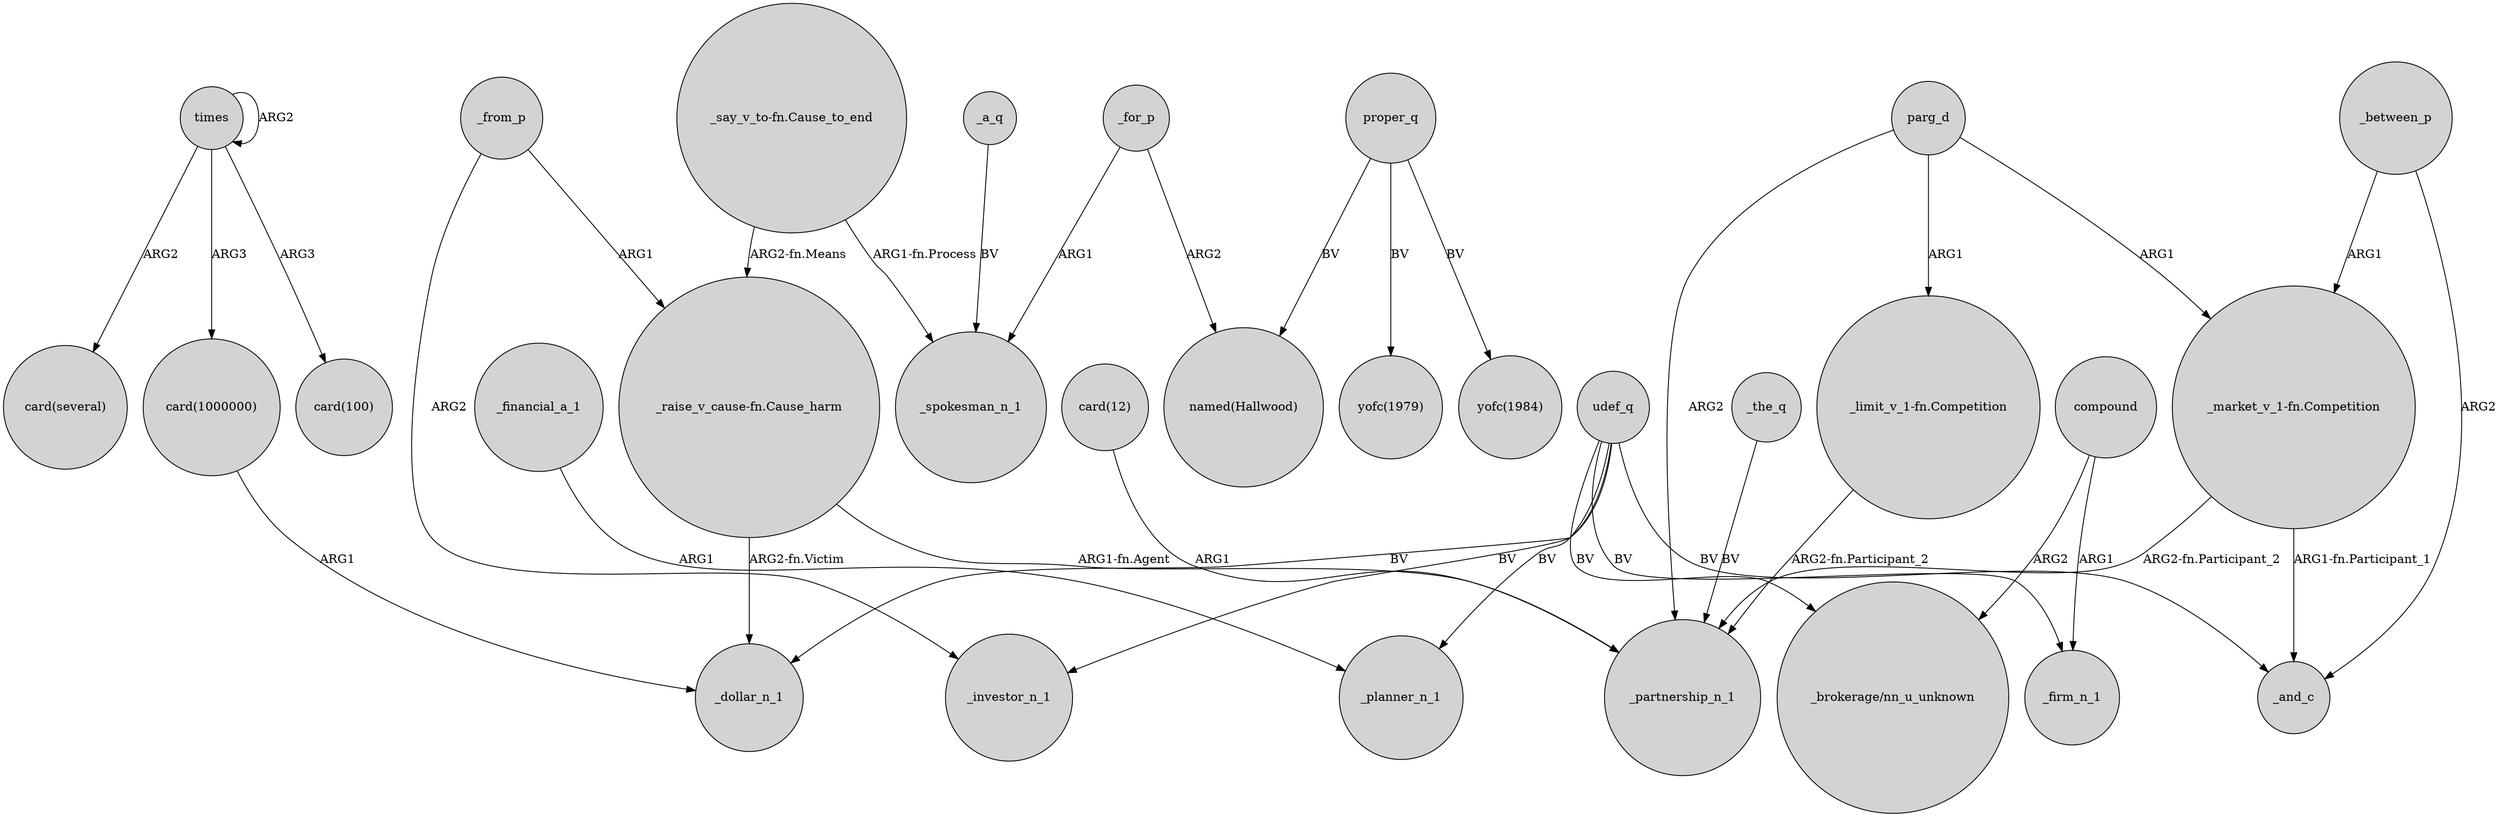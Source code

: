 digraph {
	node [shape=circle style=filled]
	times -> "card(several)" [label=ARG2]
	proper_q -> "yofc(1979)" [label=BV]
	parg_d -> _partnership_n_1 [label=ARG2]
	"_market_v_1-fn.Competition" -> _and_c [label="ARG1-fn.Participant_1"]
	"_market_v_1-fn.Competition" -> _partnership_n_1 [label="ARG2-fn.Participant_2"]
	times -> "card(1000000)" [label=ARG3]
	times -> times [label=ARG2]
	parg_d -> "_market_v_1-fn.Competition" [label=ARG1]
	udef_q -> _planner_n_1 [label=BV]
	_for_p -> _spokesman_n_1 [label=ARG1]
	compound -> "_brokerage/nn_u_unknown" [label=ARG2]
	_between_p -> "_market_v_1-fn.Competition" [label=ARG1]
	udef_q -> _and_c [label=BV]
	udef_q -> _firm_n_1 [label=BV]
	udef_q -> "_brokerage/nn_u_unknown" [label=BV]
	"card(12)" -> _partnership_n_1 [label=ARG1]
	"_say_v_to-fn.Cause_to_end" -> "_raise_v_cause-fn.Cause_harm" [label="ARG2-fn.Means"]
	"_limit_v_1-fn.Competition" -> _partnership_n_1 [label="ARG2-fn.Participant_2"]
	proper_q -> "named(Hallwood)" [label=BV]
	"_raise_v_cause-fn.Cause_harm" -> _dollar_n_1 [label="ARG2-fn.Victim"]
	udef_q -> _dollar_n_1 [label=BV]
	"card(1000000)" -> _dollar_n_1 [label=ARG1]
	_financial_a_1 -> _planner_n_1 [label=ARG1]
	_from_p -> "_raise_v_cause-fn.Cause_harm" [label=ARG1]
	"_say_v_to-fn.Cause_to_end" -> _spokesman_n_1 [label="ARG1-fn.Process"]
	parg_d -> "_limit_v_1-fn.Competition" [label=ARG1]
	compound -> _firm_n_1 [label=ARG1]
	_the_q -> _partnership_n_1 [label=BV]
	_between_p -> _and_c [label=ARG2]
	_from_p -> _investor_n_1 [label=ARG2]
	udef_q -> _investor_n_1 [label=BV]
	times -> "card(100)" [label=ARG3]
	_a_q -> _spokesman_n_1 [label=BV]
	"_raise_v_cause-fn.Cause_harm" -> _partnership_n_1 [label="ARG1-fn.Agent"]
	_for_p -> "named(Hallwood)" [label=ARG2]
	proper_q -> "yofc(1984)" [label=BV]
}
